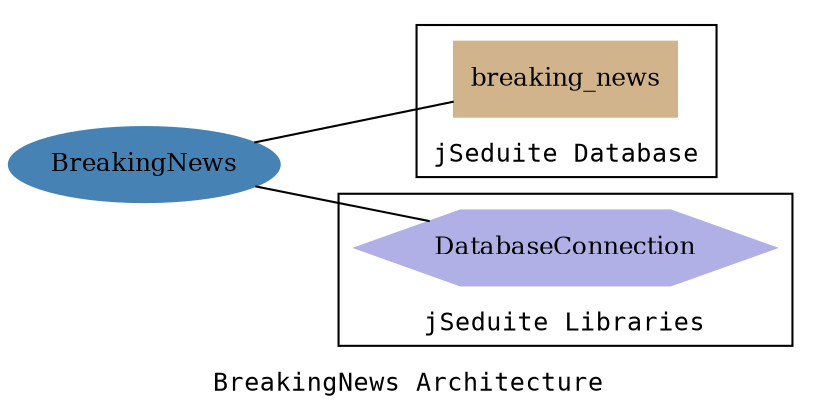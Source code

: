 digraph jSeduite_arch {
  label="BreakingNews Architecture";
  fontname="Courier";
  node [fontsize=12, style=filled, shape="ellipse", color="#4682B4"];
  edge [arrowhead="none"];
  fontsize=12;
  rankdir=LR ;

  subgraph cluster_database {
    label="jSeduite Database" ;
    labelloc=b;
    node [shape="box", color="#D2B48C"];
    edge [arrowhead="inv",arrowtail="inv"] ;

    breaking_news_db         [label="breaking_news"] ;
  }

  subgraph cluster_librairies {
    label="jSeduite Libraries" ;
    labelloc=b;
    node [shape="hexagon",color="#B0B0E6",style="filled"];

    db_conn [label="DatabaseConnection"];
  }

  breaking_news [label="BreakingNews"];
  breaking_news -> breaking_news_db ;
  breaking_news -> db_conn;
 

}